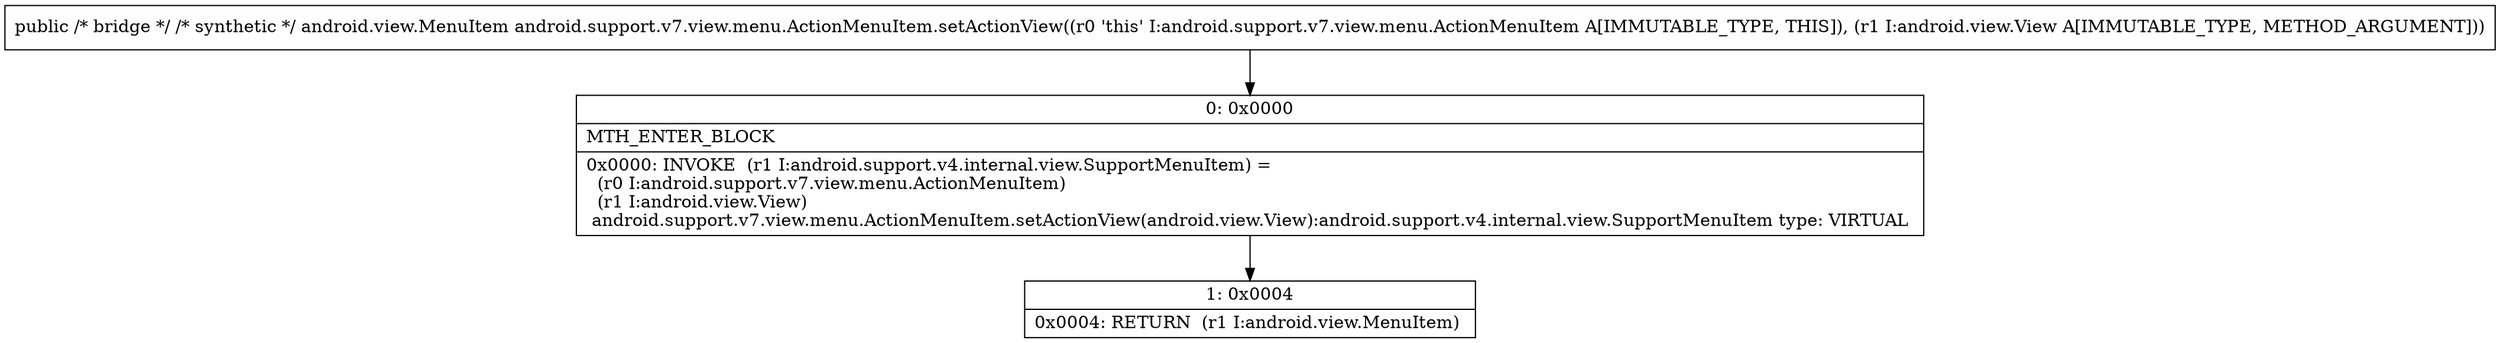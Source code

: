 digraph "CFG forandroid.support.v7.view.menu.ActionMenuItem.setActionView(Landroid\/view\/View;)Landroid\/view\/MenuItem;" {
Node_0 [shape=record,label="{0\:\ 0x0000|MTH_ENTER_BLOCK\l|0x0000: INVOKE  (r1 I:android.support.v4.internal.view.SupportMenuItem) = \l  (r0 I:android.support.v7.view.menu.ActionMenuItem)\l  (r1 I:android.view.View)\l android.support.v7.view.menu.ActionMenuItem.setActionView(android.view.View):android.support.v4.internal.view.SupportMenuItem type: VIRTUAL \l}"];
Node_1 [shape=record,label="{1\:\ 0x0004|0x0004: RETURN  (r1 I:android.view.MenuItem) \l}"];
MethodNode[shape=record,label="{public \/* bridge *\/ \/* synthetic *\/ android.view.MenuItem android.support.v7.view.menu.ActionMenuItem.setActionView((r0 'this' I:android.support.v7.view.menu.ActionMenuItem A[IMMUTABLE_TYPE, THIS]), (r1 I:android.view.View A[IMMUTABLE_TYPE, METHOD_ARGUMENT])) }"];
MethodNode -> Node_0;
Node_0 -> Node_1;
}

